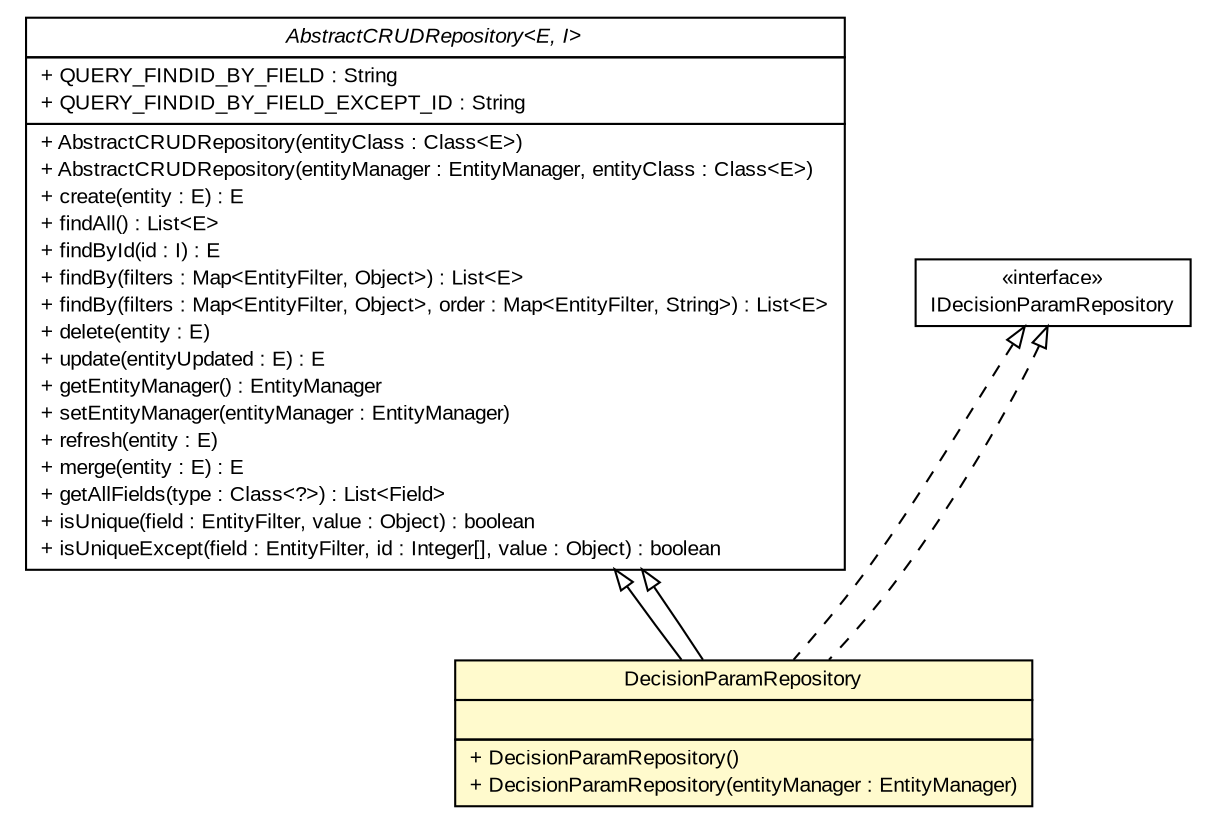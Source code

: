 #!/usr/local/bin/dot
#
# Class diagram 
# Generated by UMLGraph version R5_6-24-gf6e263 (http://www.umlgraph.org/)
#

digraph G {
	edge [fontname="arial",fontsize=10,labelfontname="arial",labelfontsize=10];
	node [fontname="arial",fontsize=10,shape=plaintext];
	nodesep=0.25;
	ranksep=0.5;
	// gov.sandia.cf.dao.AbstractCRUDRepository<E, I>
	c90105 [label=<<table title="gov.sandia.cf.dao.AbstractCRUDRepository" border="0" cellborder="1" cellspacing="0" cellpadding="2" port="p" href="../AbstractCRUDRepository.html">
		<tr><td><table border="0" cellspacing="0" cellpadding="1">
<tr><td align="center" balign="center"><font face="arial italic"> AbstractCRUDRepository&lt;E, I&gt; </font></td></tr>
		</table></td></tr>
		<tr><td><table border="0" cellspacing="0" cellpadding="1">
<tr><td align="left" balign="left"> + QUERY_FINDID_BY_FIELD : String </td></tr>
<tr><td align="left" balign="left"> + QUERY_FINDID_BY_FIELD_EXCEPT_ID : String </td></tr>
		</table></td></tr>
		<tr><td><table border="0" cellspacing="0" cellpadding="1">
<tr><td align="left" balign="left"> + AbstractCRUDRepository(entityClass : Class&lt;E&gt;) </td></tr>
<tr><td align="left" balign="left"> + AbstractCRUDRepository(entityManager : EntityManager, entityClass : Class&lt;E&gt;) </td></tr>
<tr><td align="left" balign="left"> + create(entity : E) : E </td></tr>
<tr><td align="left" balign="left"> + findAll() : List&lt;E&gt; </td></tr>
<tr><td align="left" balign="left"> + findById(id : I) : E </td></tr>
<tr><td align="left" balign="left"> + findBy(filters : Map&lt;EntityFilter, Object&gt;) : List&lt;E&gt; </td></tr>
<tr><td align="left" balign="left"> + findBy(filters : Map&lt;EntityFilter, Object&gt;, order : Map&lt;EntityFilter, String&gt;) : List&lt;E&gt; </td></tr>
<tr><td align="left" balign="left"> + delete(entity : E) </td></tr>
<tr><td align="left" balign="left"> + update(entityUpdated : E) : E </td></tr>
<tr><td align="left" balign="left"> + getEntityManager() : EntityManager </td></tr>
<tr><td align="left" balign="left"> + setEntityManager(entityManager : EntityManager) </td></tr>
<tr><td align="left" balign="left"> + refresh(entity : E) </td></tr>
<tr><td align="left" balign="left"> + merge(entity : E) : E </td></tr>
<tr><td align="left" balign="left"> + getAllFields(type : Class&lt;?&gt;) : List&lt;Field&gt; </td></tr>
<tr><td align="left" balign="left"> + isUnique(field : EntityFilter, value : Object) : boolean </td></tr>
<tr><td align="left" balign="left"> + isUniqueExcept(field : EntityFilter, id : Integer[], value : Object) : boolean </td></tr>
		</table></td></tr>
		</table>>, URL="../AbstractCRUDRepository.html", fontname="arial", fontcolor="black", fontsize=10.0];
	// gov.sandia.cf.dao.IDecisionParamRepository
	c90119 [label=<<table title="gov.sandia.cf.dao.IDecisionParamRepository" border="0" cellborder="1" cellspacing="0" cellpadding="2" port="p" href="../IDecisionParamRepository.html">
		<tr><td><table border="0" cellspacing="0" cellpadding="1">
<tr><td align="center" balign="center"> &#171;interface&#187; </td></tr>
<tr><td align="center" balign="center"> IDecisionParamRepository </td></tr>
		</table></td></tr>
		</table>>, URL="../IDecisionParamRepository.html", fontname="arial", fontcolor="black", fontsize=10.0];
	// gov.sandia.cf.dao.impl.DecisionParamRepository
	c90134 [label=<<table title="gov.sandia.cf.dao.impl.DecisionParamRepository" border="0" cellborder="1" cellspacing="0" cellpadding="2" port="p" bgcolor="lemonChiffon" href="./DecisionParamRepository.html">
		<tr><td><table border="0" cellspacing="0" cellpadding="1">
<tr><td align="center" balign="center"> DecisionParamRepository </td></tr>
		</table></td></tr>
		<tr><td><table border="0" cellspacing="0" cellpadding="1">
<tr><td align="left" balign="left">  </td></tr>
		</table></td></tr>
		<tr><td><table border="0" cellspacing="0" cellpadding="1">
<tr><td align="left" balign="left"> + DecisionParamRepository() </td></tr>
<tr><td align="left" balign="left"> + DecisionParamRepository(entityManager : EntityManager) </td></tr>
		</table></td></tr>
		</table>>, URL="./DecisionParamRepository.html", fontname="arial", fontcolor="black", fontsize=10.0];
	//gov.sandia.cf.dao.impl.DecisionParamRepository extends gov.sandia.cf.dao.AbstractCRUDRepository<gov.sandia.cf.model.DecisionParam, java.lang.Integer>
	c90105:p -> c90134:p [dir=back,arrowtail=empty];
	//gov.sandia.cf.dao.impl.DecisionParamRepository implements gov.sandia.cf.dao.IDecisionParamRepository
	c90119:p -> c90134:p [dir=back,arrowtail=empty,style=dashed];
	//gov.sandia.cf.dao.impl.DecisionParamRepository extends gov.sandia.cf.dao.AbstractCRUDRepository<gov.sandia.cf.model.DecisionParam, java.lang.Integer>
	c90105:p -> c90134:p [dir=back,arrowtail=empty];
	//gov.sandia.cf.dao.impl.DecisionParamRepository implements gov.sandia.cf.dao.IDecisionParamRepository
	c90119:p -> c90134:p [dir=back,arrowtail=empty,style=dashed];
}


